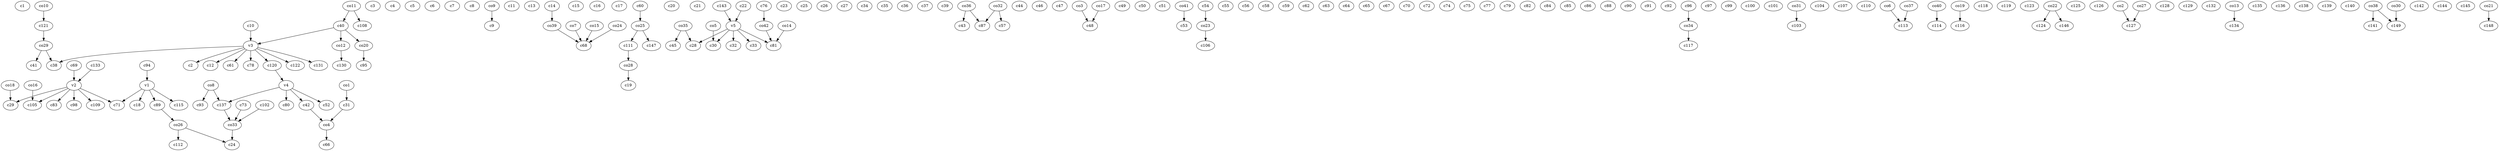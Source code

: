 strict digraph  {
c1;
c2;
c3;
c4;
c5;
c6;
c7;
c8;
c9;
c10;
c11;
c12;
c13;
c14;
c15;
c16;
c17;
c18;
c19;
c20;
c21;
c22;
c23;
c24;
c25;
c26;
c27;
c28;
c29;
c30;
c31;
c32;
c33;
c34;
c35;
c36;
c37;
c38;
c39;
c40;
c41;
c42;
c43;
c44;
c45;
c46;
c47;
c48;
c49;
c50;
c51;
c52;
c53;
c54;
c55;
c56;
c57;
c58;
c59;
c60;
c61;
c62;
c63;
c64;
c65;
c66;
c67;
c68;
c69;
c70;
c71;
c72;
c73;
c74;
c75;
c76;
c77;
c78;
c79;
c80;
c81;
c82;
c83;
c84;
c85;
c86;
c87;
c88;
c89;
c90;
c91;
c92;
c93;
c94;
c95;
c96;
c97;
c98;
c99;
c100;
c101;
c102;
c103;
c104;
c105;
c106;
c107;
c108;
c109;
c110;
c111;
c112;
c113;
c114;
c115;
c116;
c117;
c118;
c119;
c120;
c121;
c122;
c123;
c124;
c125;
c126;
c127;
c128;
c129;
c130;
c131;
c132;
c133;
c134;
c135;
c136;
c137;
c138;
c139;
c140;
c141;
c142;
c143;
c144;
c145;
c146;
c147;
c148;
c149;
v1;
v2;
v3;
v4;
v5;
co1;
co2;
co3;
co4;
co5;
co6;
co7;
co8;
co9;
co10;
co11;
co12;
co13;
co14;
co15;
co16;
co17;
co18;
co19;
co20;
co21;
co22;
co23;
co24;
co25;
co26;
co27;
co28;
co29;
co30;
co31;
co32;
co33;
co34;
co35;
co36;
co37;
co38;
co39;
co40;
co41;
co42;
c10 -> v3  [weight=1];
c14 -> co39  [weight=1];
c22 -> v5  [weight=1];
c31 -> co4  [weight=1];
c40 -> v3  [weight=1];
c40 -> co20  [weight=1];
c40 -> co12  [weight=1];
c42 -> co4  [weight=1];
c54 -> co23  [weight=1];
c60 -> co25  [weight=1];
c69 -> v2  [weight=1];
c73 -> co33  [weight=1];
c76 -> co42  [weight=1];
c89 -> co26  [weight=1];
c94 -> v1  [weight=1];
c96 -> co34  [weight=1];
c102 -> co33  [weight=1];
c111 -> co28  [weight=1];
c120 -> v4  [weight=1];
c121 -> co29  [weight=1];
c133 -> v2  [weight=1];
c137 -> co33  [weight=1];
c143 -> v5  [weight=1];
v1 -> c18  [weight=1];
v1 -> c115  [weight=1];
v1 -> c89  [weight=1];
v1 -> c71  [weight=1];
v2 -> c98  [weight=1];
v2 -> c109  [weight=1];
v2 -> c83  [weight=1];
v2 -> c105  [weight=1];
v2 -> c71  [weight=1];
v2 -> c29  [weight=1];
v3 -> c61  [weight=1];
v3 -> c78  [weight=1];
v3 -> c120  [weight=1];
v3 -> c2  [weight=1];
v3 -> c131  [weight=1];
v3 -> c122  [weight=1];
v3 -> c12  [weight=1];
v3 -> c38  [weight=1];
v4 -> c137  [weight=1];
v4 -> c42  [weight=1];
v4 -> c52  [weight=1];
v4 -> c80  [weight=1];
v5 -> c30  [weight=1];
v5 -> c81  [weight=1];
v5 -> c33  [weight=1];
v5 -> c32  [weight=1];
v5 -> c28  [weight=1];
co1 -> c31  [weight=1];
co2 -> c127  [weight=1];
co3 -> c48  [weight=1];
co4 -> c66  [weight=1];
co5 -> c30  [weight=1];
co6 -> c113  [weight=1];
co7 -> c68  [weight=1];
co8 -> c137  [weight=1];
co8 -> c93  [weight=1];
co9 -> c9  [weight=1];
co10 -> c121  [weight=1];
co11 -> c40  [weight=1];
co11 -> c108  [weight=1];
co12 -> c130  [weight=1];
co13 -> c134  [weight=1];
co14 -> c81  [weight=1];
co15 -> c68  [weight=1];
co16 -> c105  [weight=1];
co17 -> c48  [weight=1];
co18 -> c29  [weight=1];
co19 -> c116  [weight=1];
co20 -> c95  [weight=1];
co21 -> c148  [weight=1];
co22 -> c124  [weight=1];
co22 -> c146  [weight=1];
co23 -> c106  [weight=1];
co24 -> c68  [weight=1];
co25 -> c111  [weight=1];
co25 -> c147  [weight=1];
co26 -> c24  [weight=1];
co26 -> c112  [weight=1];
co27 -> c127  [weight=1];
co28 -> c19  [weight=1];
co29 -> c38  [weight=1];
co29 -> c41  [weight=1];
co30 -> c149  [weight=1];
co31 -> c103  [weight=1];
co32 -> c57  [weight=1];
co32 -> c87  [weight=1];
co33 -> c24  [weight=1];
co34 -> c117  [weight=1];
co35 -> c28  [weight=1];
co35 -> c45  [weight=1];
co36 -> c43  [weight=1];
co36 -> c87  [weight=1];
co37 -> c113  [weight=1];
co38 -> c149  [weight=1];
co38 -> c141  [weight=1];
co39 -> c68  [weight=1];
co40 -> c114  [weight=1];
co41 -> c53  [weight=1];
co42 -> c81  [weight=1];
}
